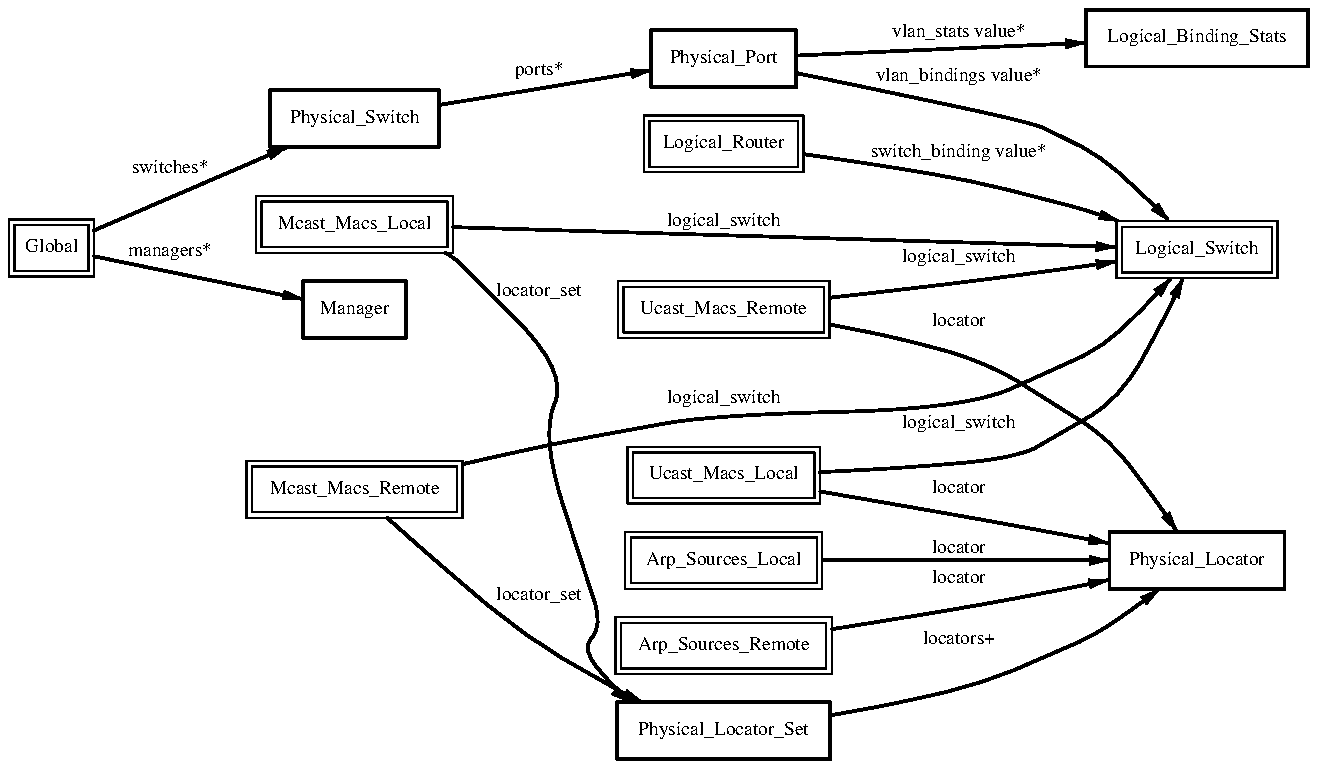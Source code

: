 .ps -3
.PS
linethick = 1;
linethick = 0.5;
box at 1.727563932,1.348905 wid 1.080714288 height 0.28398 "Mcast_Macs_Remote"
box at 1.727563932,1.348905 wid 1.02515873244444 height 0.228424444444444
linethick = 1;
box at 3.573433932,0.14199 wid 1.064925 height 0.28398 "Physical_Locator_Set"
linethick = 0.5;
box at 5.93972568,2.547925356 wid 0.804628932 height 0.28398 "Logical_Switch"
box at 5.93972568,2.547925356 wid 0.749073376444444 height 0.228424444444444
linethick = 0.5;
box at 3.573433932,1.4199 wid 0.962351424 height 0.28398 "Ucast_Macs_Local"
box at 3.573433932,1.4199 wid 0.906795868444444 height 0.228424444444444
linethick = 1;
box at 5.93972568,0.99393 wid 0.875623932 height 0.28398 "Physical_Locator"
linethick = 0.5;
box at 0.212985,2.55582 wid 0.42597 height 0.28398 "Global"
box at 0.212985,2.55582 wid 0.370414444444444 height 0.228424444444444
linethick = 1;
box at 1.727563932,3.202669644 wid 0.844045356 height 0.28398 "Physical_Switch"
linethick = 1;
box at 1.727563932,2.248156068 wid 0.5127429288 height 0.28398 "Manager"
linethick = 1;
box at 3.573433932,3.502438932 wid 0.725739288 height 0.28398 "Physical_Port"
linethick = 0.5;
box at 3.573433932,3.076468932 wid 0.796734288 height 0.28398 "Logical_Router"
box at 3.573433932,3.076468932 wid 0.741178732444444 height 0.228424444444444
linethick = 0.5;
box at 1.727563932,2.674126068 wid 0.986035356 height 0.28398 "Mcast_Macs_Local"
box at 1.727563932,2.674126068 wid 0.930479800444444 height 0.228424444444444
linethick = 0.5;
box at 3.573433932,2.248156068 wid 1.057030356 height 0.28398 "Ucast_Macs_Remote"
box at 3.573433932,2.248156068 wid 1.00147480044444 height 0.228424444444444
linethick = 0.5;
box at 3.573433932,0.56796 wid 1.080714288 height 0.28398 "Arp_Sources_Remote"
box at 3.573433932,0.56796 wid 1.02515873244444 height 0.228424444444444
linethick = 0.5;
box at 3.573433932,0.99393 wid 0.986035356 height 0.28398 "Arp_Sources_Local"
box at 3.573433932,0.99393 wid 0.930479800444444 height 0.228424444444444
linethick = 1;
box at 5.93972568,3.604955712 wid 1.112236068 height 0.28398 "Logical_Binding_Stats"
linethick = 1;
spline -> from 1.892556312,1.204699956 to 1.892556312,1.204699956 to 2.126328648,0.995861064 to 2.585808288,0.606751668 to 3.029101068,0.354975 to 3.073572336,0.3297348576 to 3.121564956,0.306102042 to 3.170011944,0.284434368
"locator_set" at 2.650498932,0.8164425
linethick = 1;
spline -> from 2.26871622,1.474878528 to 2.26871622,1.474878528 to 2.501466228,1.52752842 to 2.778062748,1.586993832 to 3.029101068,1.632885 to 3.5170923,1.72205472 to 4.786028532,1.751475048 to 5.237840712,1.956281424 to 5.46860286,2.060899656 to 5.68187184,2.26587642 to 5.80966284,2.404856232
"logical_switch" at 3.573433932,1.802477856
linethick = 1;
spline -> from 4.107373128,0.218863386 to 4.107373128,0.218863386 to 4.440708852,0.2791977768 to 4.875595824,0.3797210172 to 5.237840712,0.5364041424 to 5.425949064,0.617770092 to 5.618998668,0.749650404 to 5.7534348,0.850974468
"locators+" at 4.748770356,0.595562856
linethick = 1;
spline -> from 4.054609644,1.435007736 to 4.054609644,1.435007736 to 4.471776264,1.45568148 to 5.042576064,1.504185264 to 5.237840712,1.617095712 to 5.55550074,1.800773976 to 5.77217748,2.1937455 to 5.87100252,2.40559458
"logical_switch" at 4.748770356,1.676277144
linethick = 1;
spline -> from 4.056540708,1.338284148 to 4.056540708,1.338284148 to 4.387888572,1.280863392 to 4.840098324,1.201462584 to 5.237840712,1.128025356 to 5.32235316,1.112406456 to 5.412545208,1.09531086 to 5.49898872,1.078726428
"locator" at 4.748770356,1.352823924
linethick = 1;
spline -> from 0.4261290288,2.64442176 to 0.4261290288,2.64442176 to 0.674679684,2.751652608 to 1.09644678,2.933683788 to 1.390536468,3.060622848
"switches*" at 0.804628932,2.954187144
linethick = 1;
spline -> from 0.4261290288,2.513677368 to 0.4261290288,2.513677368 to 0.697909248,2.457903696 to 1.176869916,2.35958982 to 1.469482908,2.299499652
"managers*" at 0.804628932,2.536111788
linethick = 1;
spline -> from 2.150694132,3.270654456 to 2.150694132,3.270654456 to 2.470228428,3.323020368 to 2.90710326,3.394583328 to 3.210507492,3.444279828
"ports*" at 2.650498932,3.4432575
linethick = 1;
spline -> from 3.939143376,3.429853644 to 3.939143376,3.429853644 to 4.390501188,3.336878592 to 5.12214726,3.180916776 to 5.237840712,3.12378 to 5.458265988,3.014958864 to 5.669433516,2.82304518 to 5.80000752,2.690880888
"vlan_bindings value*" at 4.748770356,3.411678924
linethick = 1;
spline -> from 3.938348232,3.518001036 to 3.938348232,3.518001036 to 4.322345988,3.534755856 to 4.937787444,3.561620364 to 5.383352064,3.581044596
"vlan_stats value*" at 4.748770356,3.632558568
linethick = 1;
spline -> from 3.97316418,3.024784572 to 3.97316418,3.024784572 to 4.311157176,2.9761104 to 4.810791588,2.89432416 to 5.237840712,2.784594288 to 5.340187104,2.75829774 to 5.449178628,2.724163344 to 5.549707548,2.690028948
"switch_binding value*" at 4.748770356,3.033076788
linethick = 1;
spline -> from 2.183919792,2.53082976 to 2.183919792,2.53082976 to 2.215782348,2.510496792 to 2.245657044,2.48738082 to 2.27184,2.461141068 to 2.796862224,1.935664476 to 2.657428044,1.61357436 to 2.887111068,0.907145712 to 2.965489548,0.666160284 to 2.861609664,0.5451052896 to 3.029101068,0.354975 to 3.052330632,0.3286614132 to 3.07919514,0.30556248 to 3.108274692,0.2852919876
"locator_set" at 2.650498932,2.338916076
linethick = 1;
spline -> from 2.220950784,2.659529496 to 2.220950784,2.659529496 to 3.059146152,2.634312072 to 4.762003824,2.583138876 to 5.534713404,2.559852516
"logical_switch" at 3.573433932,2.685996432
linethick = 1;
spline -> from 4.104022164,2.306599152 to 4.104022164,2.306599152 to 4.430315184,2.34397092 to 4.8588978,2.394860136 to 5.237840712,2.445408576 to 5.334450708,2.458244472 to 5.43850098,2.473125024 to 5.535849324,2.487437616
"logical_switch" at 4.748770356,2.504533212
linethick = 1;
spline -> from 4.104703716,2.172901368 to 4.104703716,2.172901368 to 4.447013208,2.105938884 to 4.8929754,1.983657096 to 5.237840712,1.766980356 to 5.499045516,1.602896712 to 5.72106108,1.31312352 to 5.83976472,1.1387598
"locator" at 4.748770356,2.189031432
linethick = 1;
spline -> from 4.115892528,0.650427792 to 4.115892528,0.650427792 to 4.440936036,0.70228254 to 4.864123032,0.772595988 to 5.237840712,0.844045356 to 5.32263714,0.860232216 to 5.41294278,0.878804508 to 5.499443088,0.897206412
"locator" at 4.748770356,0.903226788
linethick = 1;
spline -> from 4.068354276,0.99393 to 4.068354276,0.99393 to 4.490632536,0.99393 to 5.095907508,0.99393 to 5.500919784,0.99393
"locator" at 4.748770356,1.053111432
.ps +3
.PE
